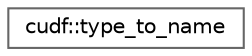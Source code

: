 digraph "类继承关系图"
{
 // LATEX_PDF_SIZE
  bgcolor="transparent";
  edge [fontname=Helvetica,fontsize=10,labelfontname=Helvetica,labelfontsize=10];
  node [fontname=Helvetica,fontsize=10,shape=box,height=0.2,width=0.4];
  rankdir="LR";
  Node0 [id="Node000000",label="cudf::type_to_name",height=0.2,width=0.4,color="grey40", fillcolor="white", style="filled",URL="$structcudf_1_1type__to__name.html",tooltip="Maps a cudf::type_id types to it's corresponding C++ type name string"];
}

